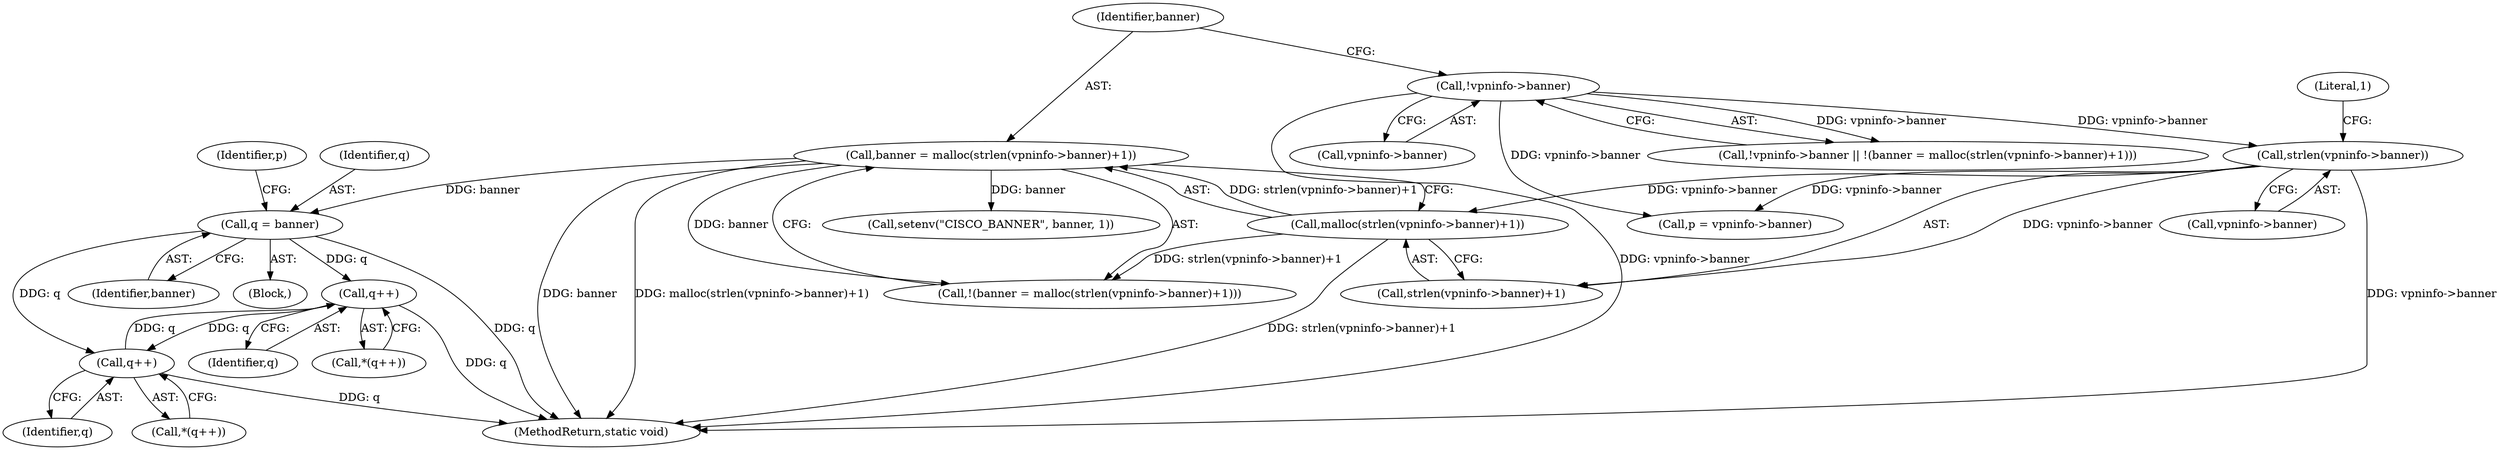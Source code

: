 digraph "0_infradead_14cae65318d3ef1f7d449e463b72b6934e82f1c2@pointer" {
"1000176" [label="(Call,q++)"];
"1000131" [label="(Call,q = banner)"];
"1000113" [label="(Call,banner = malloc(strlen(vpninfo->banner)+1))"];
"1000115" [label="(Call,malloc(strlen(vpninfo->banner)+1))"];
"1000117" [label="(Call,strlen(vpninfo->banner))"];
"1000108" [label="(Call,!vpninfo->banner)"];
"1000164" [label="(Call,q++)"];
"1000176" [label="(Call,q++)"];
"1000164" [label="(Call,q++)"];
"1000191" [label="(MethodReturn,static void)"];
"1000165" [label="(Identifier,q)"];
"1000163" [label="(Call,*(q++))"];
"1000177" [label="(Identifier,q)"];
"1000176" [label="(Call,q++)"];
"1000136" [label="(Identifier,p)"];
"1000112" [label="(Call,!(banner = malloc(strlen(vpninfo->banner)+1)))"];
"1000114" [label="(Identifier,banner)"];
"1000109" [label="(Call,vpninfo->banner)"];
"1000126" [label="(Call,p = vpninfo->banner)"];
"1000113" [label="(Call,banner = malloc(strlen(vpninfo->banner)+1))"];
"1000117" [label="(Call,strlen(vpninfo->banner))"];
"1000185" [label="(Call,setenv(\"CISCO_BANNER\", banner, 1))"];
"1000107" [label="(Call,!vpninfo->banner || !(banner = malloc(strlen(vpninfo->banner)+1)))"];
"1000108" [label="(Call,!vpninfo->banner)"];
"1000121" [label="(Literal,1)"];
"1000115" [label="(Call,malloc(strlen(vpninfo->banner)+1))"];
"1000132" [label="(Identifier,q)"];
"1000116" [label="(Call,strlen(vpninfo->banner)+1)"];
"1000133" [label="(Identifier,banner)"];
"1000102" [label="(Block,)"];
"1000175" [label="(Call,*(q++))"];
"1000118" [label="(Call,vpninfo->banner)"];
"1000131" [label="(Call,q = banner)"];
"1000176" -> "1000175"  [label="AST: "];
"1000176" -> "1000177"  [label="CFG: "];
"1000177" -> "1000176"  [label="AST: "];
"1000175" -> "1000176"  [label="CFG: "];
"1000176" -> "1000191"  [label="DDG: q"];
"1000176" -> "1000164"  [label="DDG: q"];
"1000131" -> "1000176"  [label="DDG: q"];
"1000164" -> "1000176"  [label="DDG: q"];
"1000131" -> "1000102"  [label="AST: "];
"1000131" -> "1000133"  [label="CFG: "];
"1000132" -> "1000131"  [label="AST: "];
"1000133" -> "1000131"  [label="AST: "];
"1000136" -> "1000131"  [label="CFG: "];
"1000131" -> "1000191"  [label="DDG: q"];
"1000113" -> "1000131"  [label="DDG: banner"];
"1000131" -> "1000164"  [label="DDG: q"];
"1000113" -> "1000112"  [label="AST: "];
"1000113" -> "1000115"  [label="CFG: "];
"1000114" -> "1000113"  [label="AST: "];
"1000115" -> "1000113"  [label="AST: "];
"1000112" -> "1000113"  [label="CFG: "];
"1000113" -> "1000191"  [label="DDG: banner"];
"1000113" -> "1000191"  [label="DDG: malloc(strlen(vpninfo->banner)+1)"];
"1000113" -> "1000112"  [label="DDG: banner"];
"1000115" -> "1000113"  [label="DDG: strlen(vpninfo->banner)+1"];
"1000113" -> "1000185"  [label="DDG: banner"];
"1000115" -> "1000116"  [label="CFG: "];
"1000116" -> "1000115"  [label="AST: "];
"1000115" -> "1000191"  [label="DDG: strlen(vpninfo->banner)+1"];
"1000115" -> "1000112"  [label="DDG: strlen(vpninfo->banner)+1"];
"1000117" -> "1000115"  [label="DDG: vpninfo->banner"];
"1000117" -> "1000116"  [label="AST: "];
"1000117" -> "1000118"  [label="CFG: "];
"1000118" -> "1000117"  [label="AST: "];
"1000121" -> "1000117"  [label="CFG: "];
"1000117" -> "1000191"  [label="DDG: vpninfo->banner"];
"1000117" -> "1000116"  [label="DDG: vpninfo->banner"];
"1000108" -> "1000117"  [label="DDG: vpninfo->banner"];
"1000117" -> "1000126"  [label="DDG: vpninfo->banner"];
"1000108" -> "1000107"  [label="AST: "];
"1000108" -> "1000109"  [label="CFG: "];
"1000109" -> "1000108"  [label="AST: "];
"1000114" -> "1000108"  [label="CFG: "];
"1000107" -> "1000108"  [label="CFG: "];
"1000108" -> "1000191"  [label="DDG: vpninfo->banner"];
"1000108" -> "1000107"  [label="DDG: vpninfo->banner"];
"1000108" -> "1000126"  [label="DDG: vpninfo->banner"];
"1000164" -> "1000163"  [label="AST: "];
"1000164" -> "1000165"  [label="CFG: "];
"1000165" -> "1000164"  [label="AST: "];
"1000163" -> "1000164"  [label="CFG: "];
"1000164" -> "1000191"  [label="DDG: q"];
}
